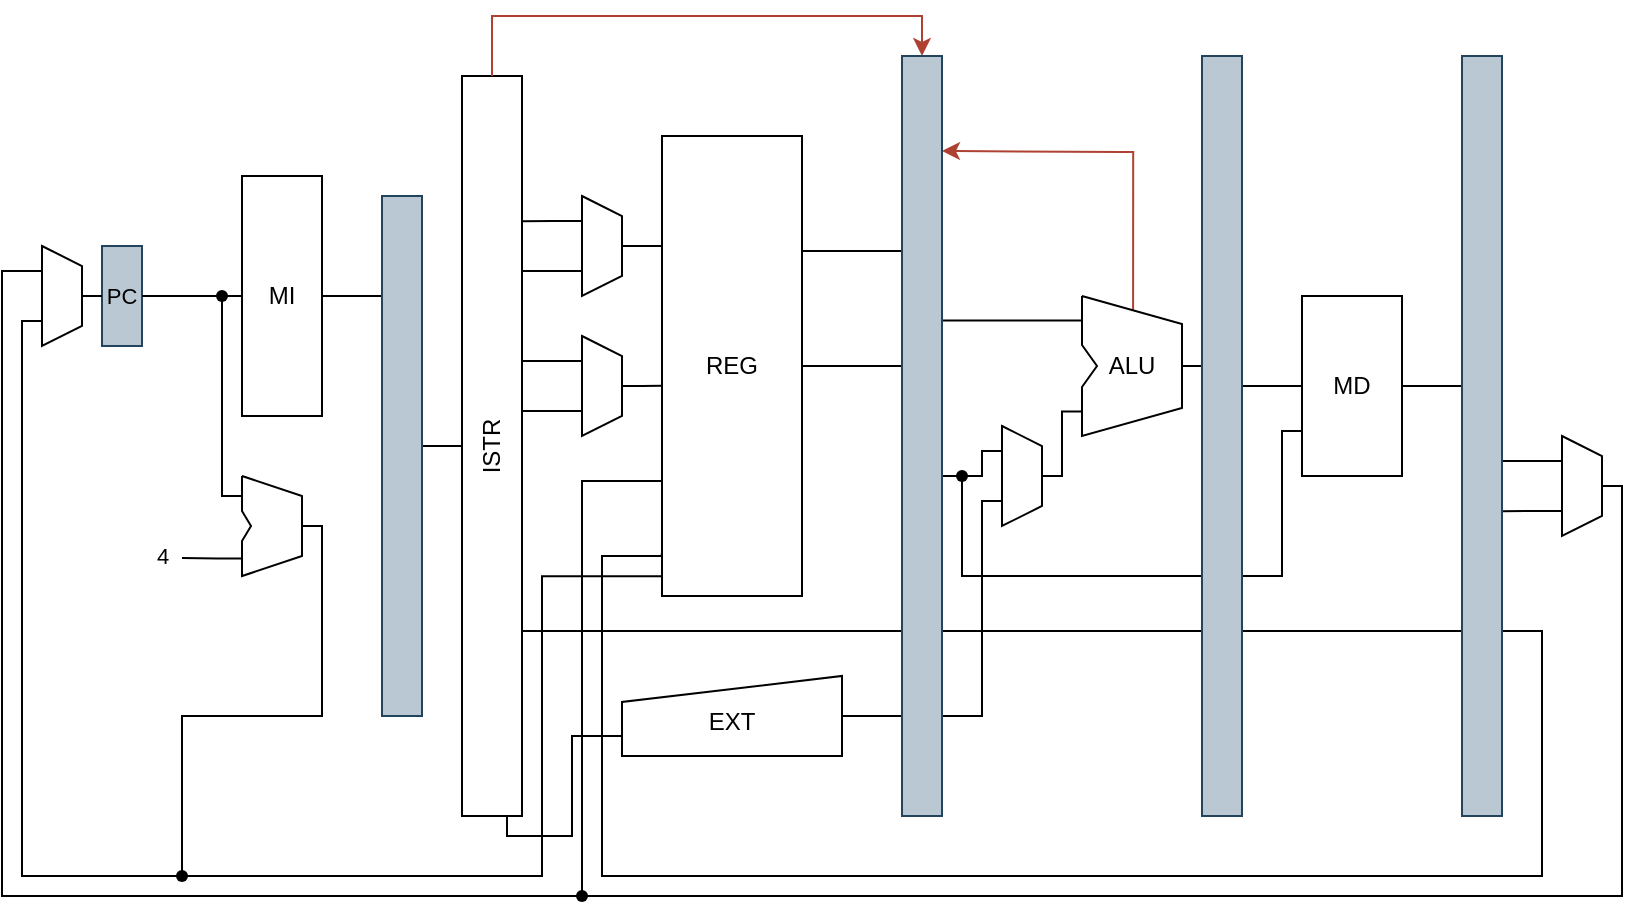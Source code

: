 <mxfile>
    <diagram id="KAa5scF8w0FRLOzuqjRA" name="Pagina-1">
        <mxGraphModel dx="455" dy="326" grid="1" gridSize="10" guides="1" tooltips="1" connect="1" arrows="1" fold="1" page="1" pageScale="1" pageWidth="827" pageHeight="1169" math="0" shadow="0">
            <root>
                <mxCell id="0"/>
                <mxCell id="1" parent="0"/>
                <mxCell id="151" style="edgeStyle=orthogonalEdgeStyle;rounded=0;html=1;exitX=0.25;exitY=1;exitDx=0;exitDy=0;fontSize=11;endArrow=none;endFill=0;" parent="1" source="65" edge="1">
                    <mxGeometry relative="1" as="geometry">
                        <mxPoint x="270" y="332.495" as="targetPoint"/>
                    </mxGeometry>
                </mxCell>
                <mxCell id="152" style="edgeStyle=orthogonalEdgeStyle;rounded=0;html=1;exitX=0.75;exitY=1;exitDx=0;exitDy=0;fontSize=11;endArrow=none;endFill=0;" parent="1" source="65" edge="1">
                    <mxGeometry relative="1" as="geometry">
                        <mxPoint x="270" y="357.541" as="targetPoint"/>
                    </mxGeometry>
                </mxCell>
                <mxCell id="154" style="edgeStyle=orthogonalEdgeStyle;rounded=0;html=1;exitX=0.75;exitY=1;exitDx=0;exitDy=0;fontSize=11;endArrow=none;endFill=0;" parent="1" source="66" edge="1">
                    <mxGeometry relative="1" as="geometry">
                        <mxPoint x="270" y="287.45" as="targetPoint"/>
                    </mxGeometry>
                </mxCell>
                <mxCell id="155" style="edgeStyle=orthogonalEdgeStyle;rounded=0;html=1;exitX=0.25;exitY=1;exitDx=0;exitDy=0;fontSize=11;endArrow=none;endFill=0;" parent="1" source="66" edge="1">
                    <mxGeometry relative="1" as="geometry">
                        <mxPoint x="270" y="262.586" as="targetPoint"/>
                    </mxGeometry>
                </mxCell>
                <mxCell id="156" style="edgeStyle=orthogonalEdgeStyle;rounded=0;html=1;exitX=0.5;exitY=0;exitDx=0;exitDy=0;fontSize=11;endArrow=none;endFill=0;" parent="1" source="66" edge="1">
                    <mxGeometry relative="1" as="geometry">
                        <mxPoint x="340" y="275.018" as="targetPoint"/>
                    </mxGeometry>
                </mxCell>
                <mxCell id="158" style="edgeStyle=orthogonalEdgeStyle;rounded=0;html=1;exitX=0.5;exitY=0;exitDx=0;exitDy=0;fontSize=11;endArrow=none;endFill=0;" parent="1" source="65" edge="1">
                    <mxGeometry relative="1" as="geometry">
                        <mxPoint x="340" y="344.928" as="targetPoint"/>
                    </mxGeometry>
                </mxCell>
                <mxCell id="160" value="" style="shape=waypoint;sketch=0;fillStyle=solid;size=6;pointerEvents=1;points=[];fillColor=none;resizable=0;rotatable=0;perimeter=centerPerimeter;snapToPoint=1;fontSize=12;container=0;" parent="1" vertex="1">
                    <mxGeometry x="350" y="380" width="20" height="20" as="geometry"/>
                </mxCell>
                <mxCell id="59" value="" style="shape=trapezoid;perimeter=trapezoidPerimeter;whiteSpace=wrap;html=1;fixedSize=1;direction=south;size=10;container=0;" parent="1" vertex="1">
                    <mxGeometry x="30" y="275" width="20" height="50" as="geometry"/>
                </mxCell>
                <mxCell id="60" value="PC" style="rounded=0;whiteSpace=wrap;html=1;direction=south;fillColor=#bac8d3;strokeColor=#23445d;container=0;fontSize=11;" parent="1" vertex="1">
                    <mxGeometry x="60" y="275" width="20" height="50" as="geometry"/>
                </mxCell>
                <mxCell id="78" style="edgeStyle=orthogonalEdgeStyle;html=1;exitX=0.5;exitY=0;exitDx=0;exitDy=0;entryX=0.5;entryY=1;entryDx=0;entryDy=0;startArrow=none;startFill=0;endArrow=none;endFill=0;" parent="1" source="59" target="60" edge="1">
                    <mxGeometry relative="1" as="geometry"/>
                </mxCell>
                <mxCell id="85" value="4" style="edgeStyle=orthogonalEdgeStyle;rounded=0;html=1;exitX=0;exitY=0.825;exitDx=0;exitDy=0;exitPerimeter=0;endArrow=none;endFill=0;startArrow=none;startFill=0;" parent="1" source="63" edge="1">
                    <mxGeometry x="1" y="-10" relative="1" as="geometry">
                        <mxPoint x="100" y="431" as="targetPoint"/>
                        <mxPoint x="-10" y="9" as="offset"/>
                        <Array as="points">
                            <mxPoint x="118" y="431"/>
                            <mxPoint x="106" y="431"/>
                        </Array>
                    </mxGeometry>
                </mxCell>
                <mxCell id="63" value="" style="shape=stencil(rZTdDoIgGIavhtOmMKvTRnXUaRdAislUcEh/dx+CtvzBFbU5t+995eEFPgEI1xmpKIABJyUFaAsg3ByO+q2lm63DILB1NqhJXdFYWfFKJCOnglqnVlLk9MYS1Y5hPKOSqcZFOxBs9DfNg/CJxPlZigtPekZnV6QhjIzOLsW1yX63k7SxHr0KwP0MoGD8DfBaWYv4B2PtwegTXkR/xDLyWEjUQ0Q/h0AeIb44UoS1PuoXozqaDOFUSDrTfSkrCtvKM7M6WnQ6Tuc5qWaYIxbCseBc/3JM8HoSq31NJowr5xYuwtXsOXwGWUMPSDiAOBBmC8YrNbK9rYzwBA==);whiteSpace=wrap;html=1;container=0;" parent="1" vertex="1">
                    <mxGeometry x="130" y="390" width="30" height="50" as="geometry"/>
                </mxCell>
                <mxCell id="64" value="ISTR" style="rounded=0;whiteSpace=wrap;html=1;direction=south;horizontal=0;container=0;" parent="1" vertex="1">
                    <mxGeometry x="240" y="190" width="30" height="370" as="geometry"/>
                </mxCell>
                <mxCell id="65" value="" style="shape=trapezoid;perimeter=trapezoidPerimeter;whiteSpace=wrap;html=1;fixedSize=1;direction=south;size=10;container=0;" parent="1" vertex="1">
                    <mxGeometry x="300" y="320" width="20" height="50" as="geometry"/>
                </mxCell>
                <mxCell id="66" value="" style="shape=trapezoid;perimeter=trapezoidPerimeter;whiteSpace=wrap;html=1;fixedSize=1;direction=south;size=10;container=0;" parent="1" vertex="1">
                    <mxGeometry x="300" y="250" width="20" height="50" as="geometry"/>
                </mxCell>
                <mxCell id="68" value="EXT" style="shape=manualInput;whiteSpace=wrap;html=1;size=13;container=0;spacingTop=5;" parent="1" vertex="1">
                    <mxGeometry x="320" y="490" width="110" height="40" as="geometry"/>
                </mxCell>
                <mxCell id="105" style="edgeStyle=orthogonalEdgeStyle;rounded=0;html=1;exitX=1;exitY=0.25;exitDx=0;exitDy=0;entryX=0;entryY=0.75;entryDx=0;entryDy=0;startArrow=none;startFill=0;endArrow=none;endFill=0;" parent="1" source="64" target="68" edge="1">
                    <mxGeometry relative="1" as="geometry"/>
                </mxCell>
                <mxCell id="145" style="edgeStyle=orthogonalEdgeStyle;rounded=0;html=1;exitX=0.25;exitY=0;exitDx=0;exitDy=0;entryX=0;entryY=0.175;entryDx=0;entryDy=0;entryPerimeter=0;fontSize=11;endArrow=none;endFill=0;" parent="1" source="69" target="72" edge="1">
                    <mxGeometry relative="1" as="geometry">
                        <Array as="points">
                            <mxPoint x="470" y="278"/>
                            <mxPoint x="470" y="312"/>
                        </Array>
                    </mxGeometry>
                </mxCell>
                <mxCell id="148" style="edgeStyle=orthogonalEdgeStyle;rounded=0;html=1;exitX=0.5;exitY=0;exitDx=0;exitDy=0;entryX=0.554;entryY=0.335;entryDx=0;entryDy=0;entryPerimeter=0;fontSize=11;endArrow=none;endFill=0;" parent="1" source="69" target="130" edge="1">
                    <mxGeometry relative="1" as="geometry">
                        <Array as="points">
                            <mxPoint x="470" y="335"/>
                            <mxPoint x="470" y="390"/>
                        </Array>
                    </mxGeometry>
                </mxCell>
                <mxCell id="69" value="REG" style="rounded=0;whiteSpace=wrap;html=1;direction=south;container=0;" parent="1" vertex="1">
                    <mxGeometry x="340" y="220" width="70" height="230" as="geometry"/>
                </mxCell>
                <mxCell id="109" style="edgeStyle=orthogonalEdgeStyle;rounded=0;html=1;exitX=0.75;exitY=0;exitDx=0;exitDy=0;entryX=0.907;entryY=1.002;entryDx=0;entryDy=0;entryPerimeter=0;startArrow=none;startFill=0;endArrow=none;endFill=0;" parent="1" source="64" target="69" edge="1">
                    <mxGeometry relative="1" as="geometry">
                        <Array as="points">
                            <mxPoint x="780" y="468"/>
                            <mxPoint x="780" y="590"/>
                            <mxPoint x="310" y="590"/>
                            <mxPoint x="310" y="430"/>
                            <mxPoint x="340" y="430"/>
                        </Array>
                    </mxGeometry>
                </mxCell>
                <mxCell id="136" style="edgeStyle=orthogonalEdgeStyle;html=1;exitX=0;exitY=0.5;exitDx=0;exitDy=0;entryX=0;entryY=0.5;entryDx=0;entryDy=0;rounded=0;fillColor=#fad9d5;strokeColor=#ae4132;" parent="1" source="64" target="70" edge="1">
                    <mxGeometry relative="1" as="geometry">
                        <Array as="points">
                            <mxPoint x="255" y="160"/>
                            <mxPoint x="470" y="160"/>
                        </Array>
                    </mxGeometry>
                </mxCell>
                <mxCell id="71" value="" style="shape=trapezoid;perimeter=trapezoidPerimeter;whiteSpace=wrap;html=1;fixedSize=1;direction=south;size=10;container=0;" parent="1" vertex="1">
                    <mxGeometry x="510" y="365" width="20" height="50" as="geometry"/>
                </mxCell>
                <mxCell id="107" style="edgeStyle=orthogonalEdgeStyle;rounded=0;html=1;exitX=1;exitY=0.5;exitDx=0;exitDy=0;startArrow=none;startFill=0;endArrow=none;endFill=0;entryX=0.75;entryY=1;entryDx=0;entryDy=0;" parent="1" source="68" target="71" edge="1">
                    <mxGeometry relative="1" as="geometry">
                        <Array as="points">
                            <mxPoint x="500" y="510"/>
                            <mxPoint x="500" y="402"/>
                        </Array>
                        <mxPoint x="500" y="410" as="targetPoint"/>
                    </mxGeometry>
                </mxCell>
                <mxCell id="135" style="edgeStyle=orthogonalEdgeStyle;rounded=0;html=1;entryX=0.125;entryY=0;entryDx=0;entryDy=0;entryPerimeter=0;startArrow=none;startFill=0;endArrow=classic;endFill=1;exitX=0.511;exitY=0.102;exitDx=0;exitDy=0;exitPerimeter=0;fillColor=#fad9d5;strokeColor=#ae4132;" parent="1" source="72" target="70" edge="1">
                    <mxGeometry relative="1" as="geometry">
                        <Array as="points">
                            <mxPoint x="576" y="228"/>
                            <mxPoint x="570" y="228"/>
                        </Array>
                    </mxGeometry>
                </mxCell>
                <mxCell id="149" style="edgeStyle=orthogonalEdgeStyle;rounded=0;html=1;exitX=1;exitY=0.5;exitDx=0;exitDy=0;exitPerimeter=0;entryX=0;entryY=0.5;entryDx=0;entryDy=0;fontSize=11;endArrow=none;endFill=0;" parent="1" source="72" target="74" edge="1">
                    <mxGeometry relative="1" as="geometry">
                        <Array as="points">
                            <mxPoint x="620" y="335"/>
                            <mxPoint x="620" y="345"/>
                        </Array>
                    </mxGeometry>
                </mxCell>
                <mxCell id="72" value="ALU" style="shape=stencil(rZTdDoIgGIavhtOmMKvTRnXUaRdAislUcEh/dx+CtvzBFbU5t+995eEFPgEI1xmpKIABJyUFaAsg3ByO+q2lm63DILB1NqhJXdFYWfFKJCOnglqnVlLk9MYS1Y5hPKOSqcZFOxBs9DfNg/CJxPlZigtPekZnV6QhjIzOLsW1yX63k7SxHr0KwP0MoGD8DfBaWYv4B2PtwegTXkR/xDLyWEjUQ0Q/h0AeIb44UoS1PuoXozqaDOFUSDrTfSkrCtvKM7M6WnQ6Tuc5qWaYIxbCseBc/3JM8HoSq31NJowr5xYuwtXsOXwGWUMPSDiAOBBmC8YrNbK9rYzwBA==);whiteSpace=wrap;html=1;container=0;" parent="1" vertex="1">
                    <mxGeometry x="550" y="300" width="50" height="70" as="geometry"/>
                </mxCell>
                <mxCell id="121" style="edgeStyle=orthogonalEdgeStyle;rounded=0;html=1;exitX=0.5;exitY=0;exitDx=0;exitDy=0;entryX=0;entryY=0.825;entryDx=0;entryDy=0;entryPerimeter=0;startArrow=none;startFill=0;endArrow=none;endFill=0;" parent="1" source="71" target="72" edge="1">
                    <mxGeometry relative="1" as="geometry"/>
                </mxCell>
                <mxCell id="166" style="edgeStyle=orthogonalEdgeStyle;html=1;exitX=1;exitY=0.5;exitDx=0;exitDy=0;entryX=0.25;entryY=1;entryDx=0;entryDy=0;endArrow=none;endFill=0;rounded=0;" edge="1" parent="1" source="74" target="76">
                    <mxGeometry relative="1" as="geometry"/>
                </mxCell>
                <mxCell id="74" value="MD" style="rounded=0;whiteSpace=wrap;html=1;container=0;" parent="1" vertex="1">
                    <mxGeometry x="660" y="300" width="50" height="90" as="geometry"/>
                </mxCell>
                <mxCell id="144" style="edgeStyle=orthogonalEdgeStyle;html=1;exitX=0.5;exitY=0;exitDx=0;exitDy=0;entryX=0.5;entryY=1;entryDx=0;entryDy=0;fontSize=11;endArrow=none;endFill=0;rounded=0;" parent="1" source="75" target="64" edge="1">
                    <mxGeometry relative="1" as="geometry"/>
                </mxCell>
                <mxCell id="75" value="MI" style="rounded=0;whiteSpace=wrap;html=1;direction=south;container=0;" parent="1" vertex="1">
                    <mxGeometry x="130" y="240" width="40" height="120" as="geometry"/>
                </mxCell>
                <mxCell id="163" style="edgeStyle=orthogonalEdgeStyle;rounded=0;html=1;exitX=0.5;exitY=0;exitDx=0;exitDy=0;entryX=0.941;entryY=0.491;entryDx=0;entryDy=0;entryPerimeter=0;fontSize=11;endArrow=none;endFill=0;" parent="1" source="76" target="162" edge="1">
                    <mxGeometry relative="1" as="geometry">
                        <Array as="points">
                            <mxPoint x="820" y="395"/>
                            <mxPoint x="820" y="600"/>
                            <mxPoint x="300" y="600"/>
                        </Array>
                    </mxGeometry>
                </mxCell>
                <mxCell id="167" style="edgeStyle=orthogonalEdgeStyle;rounded=0;html=1;exitX=0.75;exitY=1;exitDx=0;exitDy=0;entryX=0.599;entryY=0;entryDx=0;entryDy=0;entryPerimeter=0;endArrow=none;endFill=0;" edge="1" parent="1" source="76" target="77">
                    <mxGeometry relative="1" as="geometry"/>
                </mxCell>
                <mxCell id="76" value="" style="shape=trapezoid;perimeter=trapezoidPerimeter;whiteSpace=wrap;html=1;fixedSize=1;direction=south;size=10;container=0;" parent="1" vertex="1">
                    <mxGeometry x="790" y="370" width="20" height="50" as="geometry"/>
                </mxCell>
                <mxCell id="77" value="" style="rounded=0;whiteSpace=wrap;html=1;direction=south;fillColor=#bac8d3;strokeColor=#23445d;container=0;" parent="1" vertex="1">
                    <mxGeometry x="740" y="180" width="20" height="380" as="geometry"/>
                </mxCell>
                <mxCell id="83" style="edgeStyle=orthogonalEdgeStyle;html=1;entryX=0.5;entryY=1;entryDx=0;entryDy=0;startArrow=none;startFill=0;endArrow=none;endFill=0;" parent="1" source="81" target="75" edge="1">
                    <mxGeometry relative="1" as="geometry"/>
                </mxCell>
                <mxCell id="84" style="edgeStyle=orthogonalEdgeStyle;rounded=0;html=1;entryX=0;entryY=0.175;entryDx=0;entryDy=0;entryPerimeter=0;endArrow=none;endFill=0;startArrow=none;startFill=0;" parent="1" source="81" target="63" edge="1">
                    <mxGeometry relative="1" as="geometry">
                        <Array as="points">
                            <mxPoint x="120" y="400"/>
                        </Array>
                    </mxGeometry>
                </mxCell>
                <mxCell id="159" style="edgeStyle=orthogonalEdgeStyle;rounded=0;html=1;entryX=0.5;entryY=0;entryDx=0;entryDy=0;fontSize=11;endArrow=none;endFill=0;" parent="1" source="81" target="60" edge="1">
                    <mxGeometry relative="1" as="geometry"/>
                </mxCell>
                <mxCell id="81" value="" style="shape=waypoint;sketch=0;fillStyle=solid;size=6;pointerEvents=1;points=[];fillColor=none;resizable=0;rotatable=0;perimeter=centerPerimeter;snapToPoint=1;fontSize=12;container=0;" parent="1" vertex="1">
                    <mxGeometry x="110" y="290" width="20" height="20" as="geometry"/>
                </mxCell>
                <mxCell id="114" style="edgeStyle=orthogonalEdgeStyle;rounded=0;html=1;entryX=0.957;entryY=1;entryDx=0;entryDy=0;entryPerimeter=0;startArrow=none;startFill=0;endArrow=none;endFill=0;" parent="1" source="112" target="69" edge="1">
                    <mxGeometry relative="1" as="geometry">
                        <Array as="points">
                            <mxPoint x="280" y="590"/>
                            <mxPoint x="280" y="440"/>
                        </Array>
                    </mxGeometry>
                </mxCell>
                <mxCell id="115" style="edgeStyle=orthogonalEdgeStyle;rounded=0;html=1;entryX=0.75;entryY=1;entryDx=0;entryDy=0;startArrow=none;startFill=0;endArrow=none;endFill=0;" parent="1" source="112" target="59" edge="1">
                    <mxGeometry relative="1" as="geometry">
                        <Array as="points">
                            <mxPoint x="20" y="590"/>
                            <mxPoint x="20" y="312"/>
                        </Array>
                    </mxGeometry>
                </mxCell>
                <mxCell id="112" value="" style="shape=waypoint;sketch=0;fillStyle=solid;size=6;pointerEvents=1;points=[];fillColor=none;resizable=0;rotatable=0;perimeter=centerPerimeter;snapToPoint=1;fontSize=12;container=0;" parent="1" vertex="1">
                    <mxGeometry x="90" y="580" width="20" height="20" as="geometry"/>
                </mxCell>
                <mxCell id="113" style="edgeStyle=orthogonalEdgeStyle;rounded=0;html=1;exitX=1;exitY=0.5;exitDx=0;exitDy=0;exitPerimeter=0;entryX=0.52;entryY=0.28;entryDx=0;entryDy=0;entryPerimeter=0;startArrow=none;startFill=0;endArrow=none;endFill=0;" parent="1" source="63" target="112" edge="1">
                    <mxGeometry relative="1" as="geometry"/>
                </mxCell>
                <mxCell id="130" value="" style="shape=waypoint;sketch=0;fillStyle=solid;size=6;pointerEvents=1;points=[];fillColor=none;resizable=0;rotatable=0;perimeter=centerPerimeter;snapToPoint=1;fontSize=12;container=0;" parent="1" vertex="1">
                    <mxGeometry x="480" y="380" width="20" height="20" as="geometry"/>
                </mxCell>
                <mxCell id="132" style="edgeStyle=orthogonalEdgeStyle;rounded=0;html=1;exitX=0.25;exitY=1;exitDx=0;exitDy=0;startArrow=none;startFill=0;endArrow=none;endFill=0;" parent="1" source="71" target="130" edge="1">
                    <mxGeometry relative="1" as="geometry"/>
                </mxCell>
                <mxCell id="133" style="edgeStyle=orthogonalEdgeStyle;rounded=0;html=1;startArrow=none;startFill=0;endArrow=none;endFill=0;entryX=0;entryY=0.75;entryDx=0;entryDy=0;" parent="1" source="130" target="74" edge="1">
                    <mxGeometry relative="1" as="geometry">
                        <Array as="points">
                            <mxPoint x="490" y="440"/>
                            <mxPoint x="650" y="440"/>
                            <mxPoint x="650" y="367"/>
                        </Array>
                        <mxPoint x="650" y="370" as="targetPoint"/>
                    </mxGeometry>
                </mxCell>
                <mxCell id="70" value="" style="rounded=0;whiteSpace=wrap;html=1;direction=south;fillColor=#bac8d3;strokeColor=#23445d;container=0;" parent="1" vertex="1">
                    <mxGeometry x="460" y="180" width="20" height="380" as="geometry"/>
                </mxCell>
                <mxCell id="73" value="" style="rounded=0;whiteSpace=wrap;html=1;direction=south;fillColor=#bac8d3;strokeColor=#23445d;container=0;" parent="1" vertex="1">
                    <mxGeometry x="610" y="180" width="20" height="380" as="geometry"/>
                </mxCell>
                <mxCell id="62" value="" style="rounded=0;whiteSpace=wrap;html=1;direction=south;fillColor=#bac8d3;strokeColor=#23445d;container=0;" parent="1" vertex="1">
                    <mxGeometry x="200" y="250" width="20" height="260" as="geometry"/>
                </mxCell>
                <mxCell id="164" style="edgeStyle=orthogonalEdgeStyle;rounded=0;html=1;entryX=0.75;entryY=1;entryDx=0;entryDy=0;fontSize=11;endArrow=none;endFill=0;" parent="1" source="162" target="69" edge="1">
                    <mxGeometry relative="1" as="geometry">
                        <Array as="points">
                            <mxPoint x="300" y="392"/>
                        </Array>
                    </mxGeometry>
                </mxCell>
                <mxCell id="165" style="edgeStyle=orthogonalEdgeStyle;rounded=0;html=1;entryX=0.25;entryY=1;entryDx=0;entryDy=0;fontSize=11;endArrow=none;endFill=0;" parent="1" source="162" target="59" edge="1">
                    <mxGeometry relative="1" as="geometry">
                        <Array as="points">
                            <mxPoint x="300" y="600"/>
                            <mxPoint x="10" y="600"/>
                            <mxPoint x="10" y="288"/>
                        </Array>
                    </mxGeometry>
                </mxCell>
                <mxCell id="162" value="" style="shape=waypoint;sketch=0;fillStyle=solid;size=6;pointerEvents=1;points=[];fillColor=none;resizable=0;rotatable=0;perimeter=centerPerimeter;snapToPoint=1;fontSize=12;" parent="1" vertex="1">
                    <mxGeometry x="290" y="590" width="20" height="20" as="geometry"/>
                </mxCell>
            </root>
        </mxGraphModel>
    </diagram>
</mxfile>